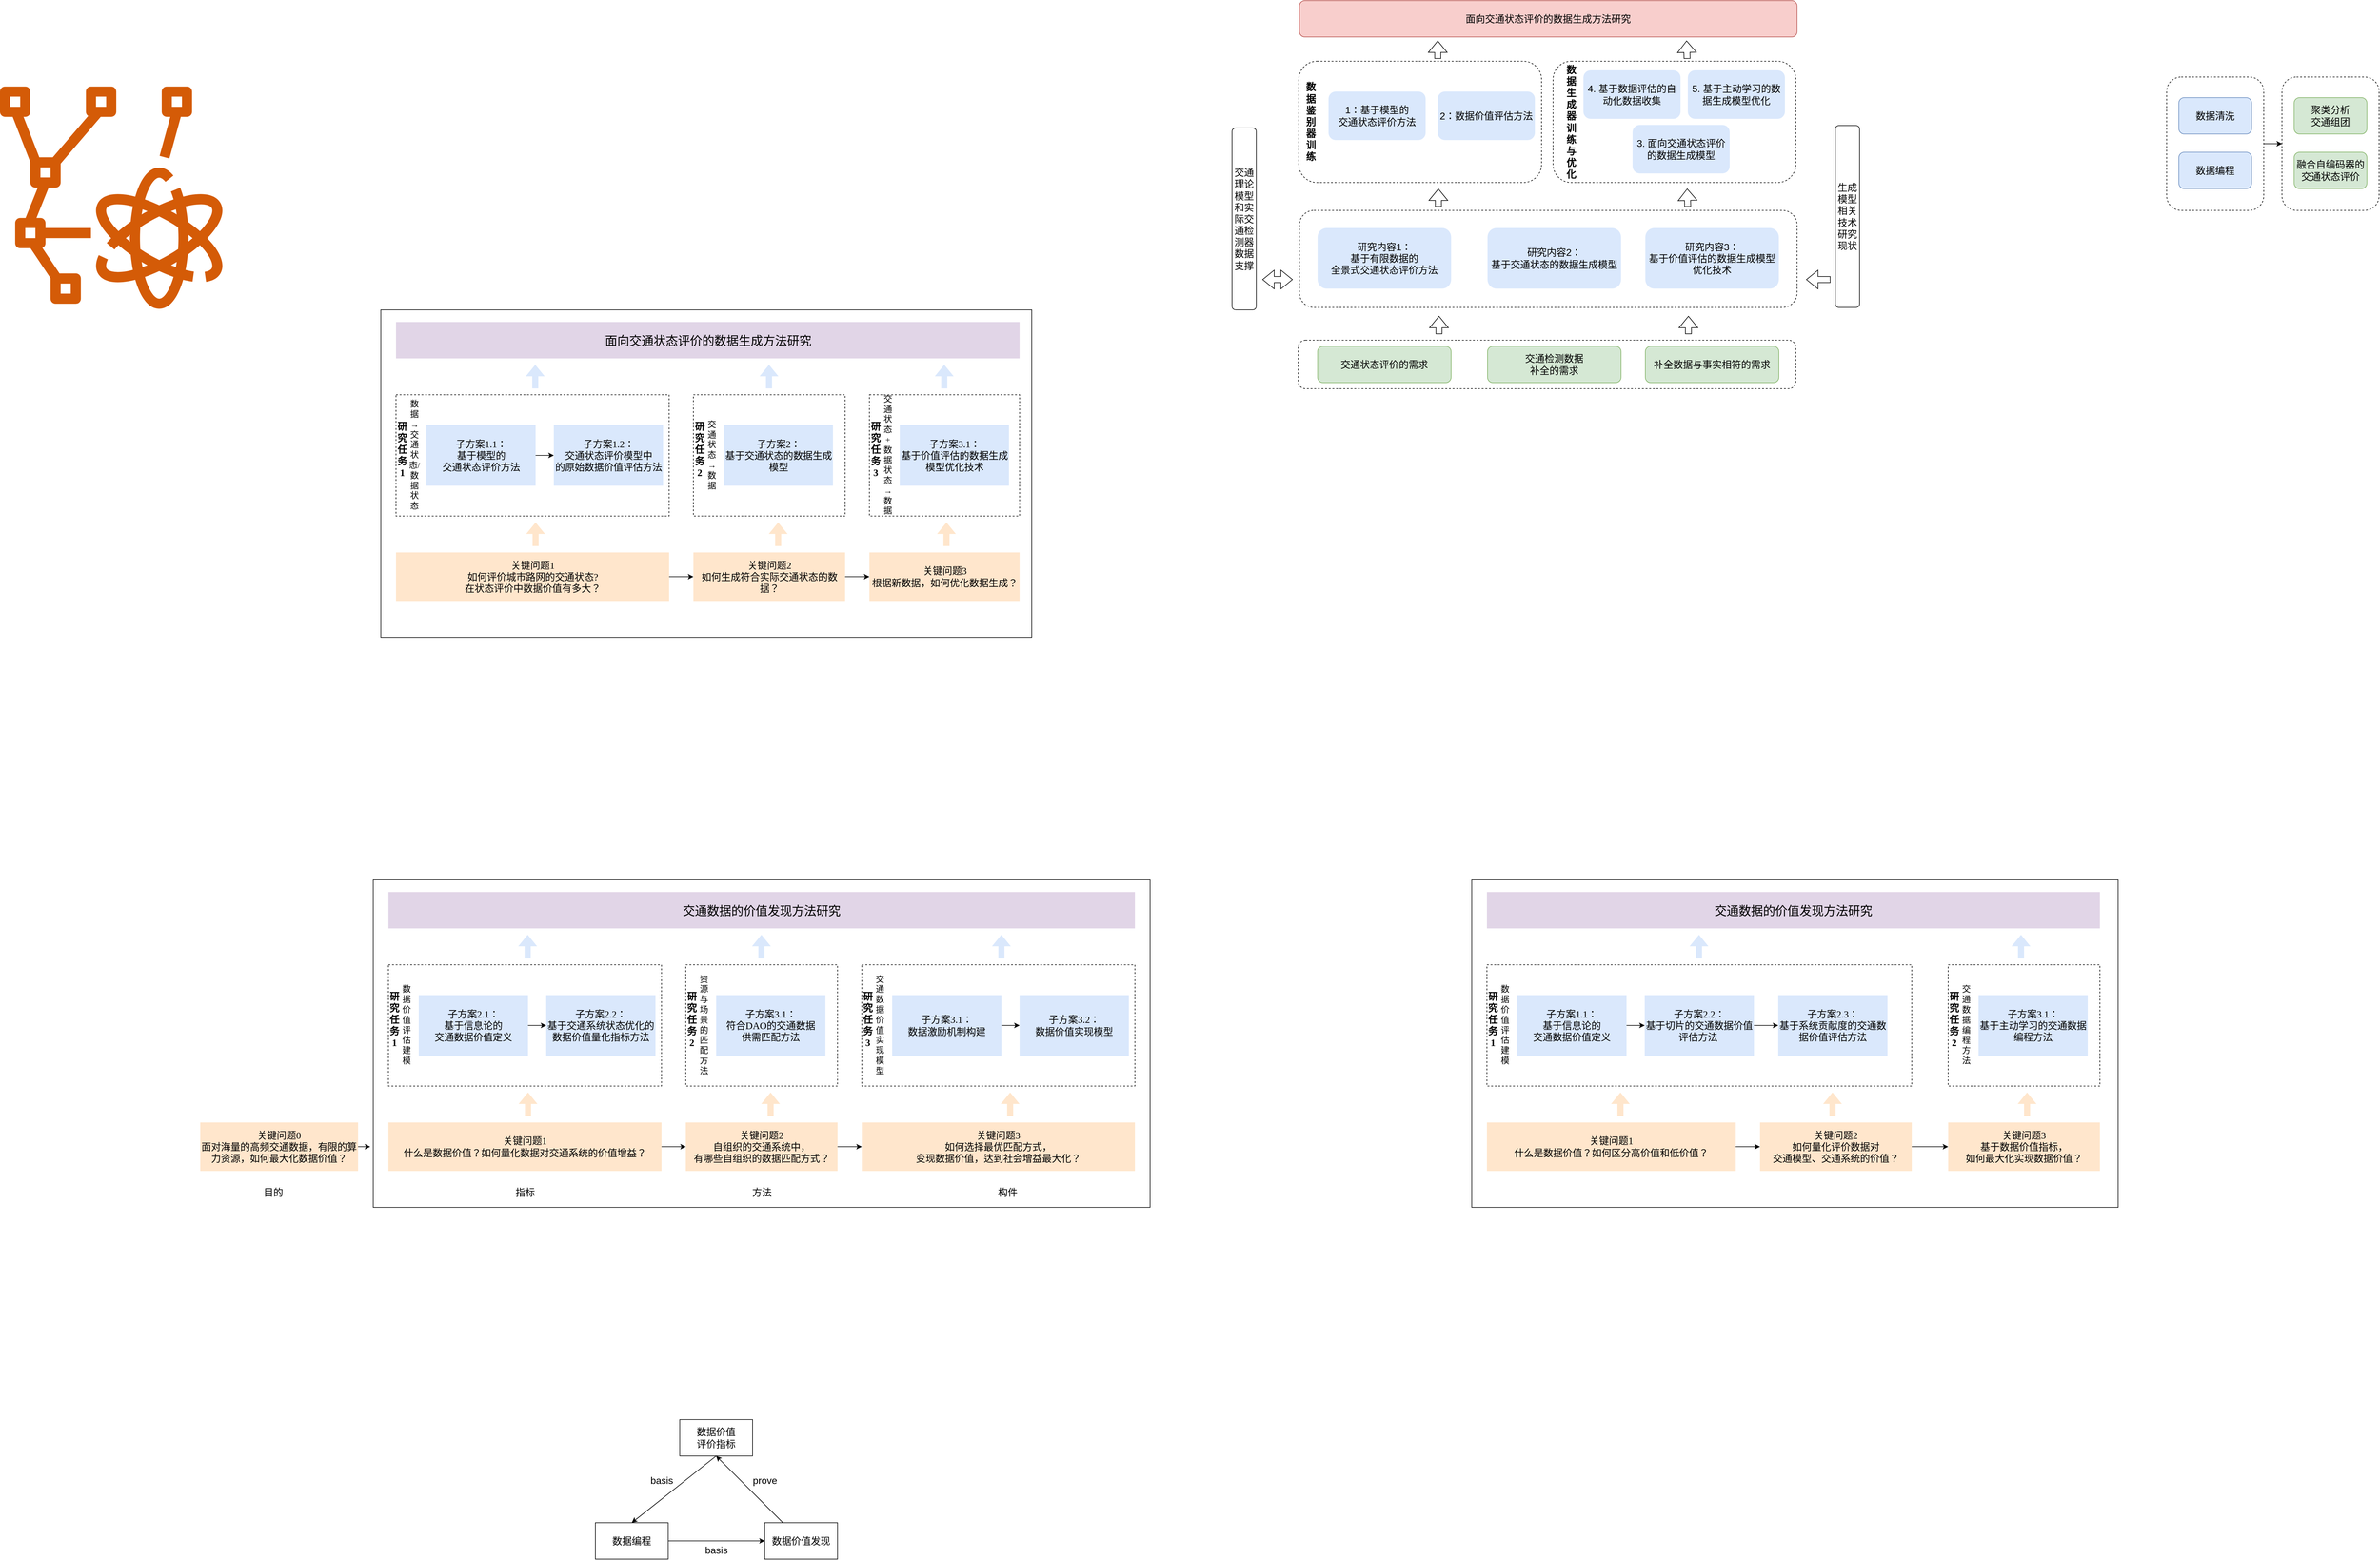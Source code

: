 <mxfile version="20.8.20" type="github">
  <diagram id="SlGQAyXAIa_Ibs_cdTL7" name="第 1 页">
    <mxGraphModel dx="1157" dy="1840" grid="1" gridSize="10" guides="1" tooltips="1" connect="1" arrows="1" fold="1" page="1" pageScale="1" pageWidth="827" pageHeight="1169" math="1" shadow="0">
      <root>
        <mxCell id="0" />
        <mxCell id="1" parent="0" />
        <mxCell id="OhdJKjMLPSLkUOPBoB3H-75" value="" style="rounded=1;whiteSpace=wrap;html=1;fontFamily=Helvetica;fontSize=16;fillColor=none;dashed=1;" vertex="1" parent="1">
          <mxGeometry x="3900" y="-994" width="160" height="220" as="geometry" />
        </mxCell>
        <mxCell id="OhdJKjMLPSLkUOPBoB3H-76" style="edgeStyle=orthogonalEdgeStyle;rounded=0;orthogonalLoop=1;jettySize=auto;html=1;entryX=0;entryY=0.5;entryDx=0;entryDy=0;fontSize=16;" edge="1" parent="1" source="OhdJKjMLPSLkUOPBoB3H-73" target="OhdJKjMLPSLkUOPBoB3H-75">
          <mxGeometry relative="1" as="geometry" />
        </mxCell>
        <mxCell id="OhdJKjMLPSLkUOPBoB3H-73" value="" style="rounded=1;whiteSpace=wrap;html=1;fontFamily=Helvetica;fontSize=16;fillColor=none;dashed=1;" vertex="1" parent="1">
          <mxGeometry x="3710" y="-994" width="160" height="220" as="geometry" />
        </mxCell>
        <mxCell id="OhdJKjMLPSLkUOPBoB3H-64" value="" style="rounded=1;whiteSpace=wrap;html=1;fontFamily=Helvetica;fontSize=16;fillColor=none;dashed=1;" vertex="1" parent="1">
          <mxGeometry x="2279" y="-560" width="820" height="80" as="geometry" />
        </mxCell>
        <mxCell id="OhdJKjMLPSLkUOPBoB3H-24" value="" style="rounded=1;whiteSpace=wrap;html=1;fontFamily=Helvetica;fontSize=16;fillColor=none;dashed=1;" vertex="1" parent="1">
          <mxGeometry x="2699" y="-1020" width="400" height="200" as="geometry" />
        </mxCell>
        <mxCell id="OhdJKjMLPSLkUOPBoB3H-23" value="" style="rounded=1;whiteSpace=wrap;html=1;fontFamily=Helvetica;fontSize=16;fillColor=none;dashed=1;" vertex="1" parent="1">
          <mxGeometry x="2280" y="-1020" width="400" height="200" as="geometry" />
        </mxCell>
        <mxCell id="cVe11yx6Q2O1CDadm9Du-27" value="" style="rounded=0;whiteSpace=wrap;html=1;fontSize=16;" parent="1" vertex="1">
          <mxGeometry x="755" y="330" width="1280" height="540" as="geometry" />
        </mxCell>
        <mxCell id="ovte4Cg9hebVTWwPrr68-1" value="&lt;font style=&quot;font-size: 20px;&quot;&gt;交通数据的价值发现方法研究​&lt;/font&gt;" style="rounded=0;whiteSpace=wrap;html=1;fillColor=#e1d5e7;strokeColor=none;fontSize=16;fontFamily=Times New Roman;" parent="1" vertex="1">
          <mxGeometry x="780" y="350" width="1230" height="60" as="geometry" />
        </mxCell>
        <mxCell id="cVe11yx6Q2O1CDadm9Du-20" style="edgeStyle=orthogonalEdgeStyle;rounded=0;orthogonalLoop=1;jettySize=auto;html=1;entryX=0;entryY=0.5;entryDx=0;entryDy=0;" parent="1" source="ovIKTIvtyWdodCo4Q1BT-9" target="cVe11yx6Q2O1CDadm9Du-7" edge="1">
          <mxGeometry relative="1" as="geometry" />
        </mxCell>
        <mxCell id="ovIKTIvtyWdodCo4Q1BT-9" value="关键问题1&lt;br&gt;什么是数据价值？如何量化数据对交通系统的价值增益？" style="rounded=0;whiteSpace=wrap;html=1;fontSize=16;fillColor=#ffe6cc;strokeColor=none;fontFamily=Times New Roman;" parent="1" vertex="1">
          <mxGeometry x="780" y="730" width="450" height="80" as="geometry" />
        </mxCell>
        <mxCell id="ovIKTIvtyWdodCo4Q1BT-21" value="" style="rounded=0;whiteSpace=wrap;html=1;fontFamily=Times New Roman;fontSize=14;fillColor=none;dashed=1;" parent="1" vertex="1">
          <mxGeometry x="780" y="470" width="450" height="200" as="geometry" />
        </mxCell>
        <mxCell id="ovIKTIvtyWdodCo4Q1BT-22" value="&lt;span style=&quot;font-weight: normal;&quot;&gt;子方案2.2：&lt;br&gt;基于交通系统状态优化的数据价值量化指标方法&lt;br&gt;&lt;/span&gt;" style="rounded=0;whiteSpace=wrap;html=1;fillColor=#dae8fc;strokeColor=none;fontSize=16;fontStyle=1;flipH=0;flipV=0;fontFamily=Times New Roman;" parent="1" vertex="1">
          <mxGeometry x="1040" y="520" width="180" height="100" as="geometry" />
        </mxCell>
        <mxCell id="ovIKTIvtyWdodCo4Q1BT-23" value="&lt;b&gt;研究任务1&lt;/b&gt;" style="rounded=0;whiteSpace=wrap;html=1;fontSize=16;fillColor=none;strokeColor=none;fontFamily=Times New Roman;" parent="1" vertex="1">
          <mxGeometry x="780" y="530" width="20" height="60" as="geometry" />
        </mxCell>
        <mxCell id="ovIKTIvtyWdodCo4Q1BT-24" value="数据价值评估建模" style="rounded=0;whiteSpace=wrap;html=1;fontSize=14;fillColor=none;strokeColor=none;fontFamily=Times New Roman;" parent="1" vertex="1">
          <mxGeometry x="800" y="540" width="20" height="60" as="geometry" />
        </mxCell>
        <mxCell id="ovIKTIvtyWdodCo4Q1BT-29" style="edgeStyle=orthogonalEdgeStyle;rounded=0;orthogonalLoop=1;jettySize=auto;html=1;entryX=0;entryY=0.5;entryDx=0;entryDy=0;fontFamily=Times New Roman;fontSize=14;" parent="1" source="ovIKTIvtyWdodCo4Q1BT-28" target="ovIKTIvtyWdodCo4Q1BT-22" edge="1">
          <mxGeometry relative="1" as="geometry" />
        </mxCell>
        <mxCell id="ovIKTIvtyWdodCo4Q1BT-28" value="&lt;span style=&quot;font-weight: normal;&quot;&gt;子方案2.1：&lt;br&gt;&lt;/span&gt;&lt;span style=&quot;font-weight: normal;&quot;&gt;基于信息论的&lt;br&gt;交通数据价值定义&lt;br&gt;&lt;/span&gt;" style="rounded=0;whiteSpace=wrap;html=1;fillColor=#dae8fc;strokeColor=none;fontSize=16;fontStyle=1;flipH=0;flipV=0;fontFamily=Times New Roman;" parent="1" vertex="1">
          <mxGeometry x="830" y="520" width="180" height="100" as="geometry" />
        </mxCell>
        <mxCell id="ovIKTIvtyWdodCo4Q1BT-31" value="" style="shape=flexArrow;endArrow=classic;html=1;rounded=0;fontFamily=Times New Roman;fontSize=14;fillColor=#ffe6cc;strokeColor=none;" parent="1" edge="1">
          <mxGeometry x="0.5" y="-240" width="50" height="50" relative="1" as="geometry">
            <mxPoint x="1010" y="720" as="sourcePoint" />
            <mxPoint x="1010" y="680" as="targetPoint" />
            <mxPoint as="offset" />
          </mxGeometry>
        </mxCell>
        <mxCell id="ovIKTIvtyWdodCo4Q1BT-34" value="" style="shape=flexArrow;endArrow=classic;html=1;rounded=0;fontFamily=Times New Roman;fontSize=14;fillColor=#dae8fc;strokeColor=none;" parent="1" edge="1">
          <mxGeometry x="0.5" y="-240" width="50" height="50" relative="1" as="geometry">
            <mxPoint x="1009.43" y="460" as="sourcePoint" />
            <mxPoint x="1009.43" y="420" as="targetPoint" />
            <mxPoint as="offset" />
          </mxGeometry>
        </mxCell>
        <mxCell id="cVe11yx6Q2O1CDadm9Du-1" value="" style="rounded=0;whiteSpace=wrap;html=1;fontFamily=Times New Roman;fontSize=14;fillColor=none;dashed=1;" parent="1" vertex="1">
          <mxGeometry x="1270" y="470" width="250" height="200" as="geometry" />
        </mxCell>
        <mxCell id="cVe11yx6Q2O1CDadm9Du-3" value="&lt;b&gt;研究任务2&lt;/b&gt;" style="rounded=0;whiteSpace=wrap;html=1;fontSize=16;fillColor=none;strokeColor=none;fontFamily=Times New Roman;" parent="1" vertex="1">
          <mxGeometry x="1270" y="530" width="20" height="60" as="geometry" />
        </mxCell>
        <mxCell id="cVe11yx6Q2O1CDadm9Du-4" value="资源与场景的匹配方法" style="rounded=0;whiteSpace=wrap;html=1;fontSize=14;fillColor=none;strokeColor=none;fontFamily=Times New Roman;" parent="1" vertex="1">
          <mxGeometry x="1290" y="540" width="20" height="60" as="geometry" />
        </mxCell>
        <mxCell id="cVe11yx6Q2O1CDadm9Du-6" value="&lt;span style=&quot;font-weight: normal;&quot;&gt;子方案3.1：&lt;br&gt;&lt;/span&gt;&lt;span style=&quot;font-weight: normal;&quot;&gt;符合DAO的交通数据&lt;br&gt;供需匹配方法&lt;br&gt;&lt;/span&gt;" style="rounded=0;whiteSpace=wrap;html=1;fillColor=#dae8fc;strokeColor=none;fontSize=16;fontStyle=1;flipH=0;flipV=0;fontFamily=Times New Roman;" parent="1" vertex="1">
          <mxGeometry x="1320" y="520" width="180" height="100" as="geometry" />
        </mxCell>
        <mxCell id="cVe11yx6Q2O1CDadm9Du-28" style="edgeStyle=orthogonalEdgeStyle;rounded=0;orthogonalLoop=1;jettySize=auto;html=1;entryX=0;entryY=0.5;entryDx=0;entryDy=0;fontSize=16;" parent="1" source="cVe11yx6Q2O1CDadm9Du-7" target="cVe11yx6Q2O1CDadm9Du-15" edge="1">
          <mxGeometry relative="1" as="geometry" />
        </mxCell>
        <mxCell id="cVe11yx6Q2O1CDadm9Du-7" value="关键问题2&lt;br&gt;自组织的交通系统中，&lt;br&gt;有哪些自组织的数据匹配方式？" style="rounded=0;whiteSpace=wrap;html=1;fontSize=16;fillColor=#ffe6cc;strokeColor=none;fontFamily=Times New Roman;" parent="1" vertex="1">
          <mxGeometry x="1270" y="730" width="250" height="80" as="geometry" />
        </mxCell>
        <mxCell id="cVe11yx6Q2O1CDadm9Du-8" value="" style="shape=flexArrow;endArrow=classic;html=1;rounded=0;fontFamily=Times New Roman;fontSize=14;fillColor=#ffe6cc;strokeColor=none;" parent="1" edge="1">
          <mxGeometry x="0.5" y="-240" width="50" height="50" relative="1" as="geometry">
            <mxPoint x="1409.71" y="720" as="sourcePoint" />
            <mxPoint x="1409.71" y="680" as="targetPoint" />
            <mxPoint as="offset" />
          </mxGeometry>
        </mxCell>
        <mxCell id="cVe11yx6Q2O1CDadm9Du-9" value="" style="rounded=0;whiteSpace=wrap;html=1;fontFamily=Times New Roman;fontSize=14;fillColor=none;dashed=1;" parent="1" vertex="1">
          <mxGeometry x="1560" y="470" width="450" height="200" as="geometry" />
        </mxCell>
        <mxCell id="cVe11yx6Q2O1CDadm9Du-10" value="&lt;span style=&quot;font-weight: normal;&quot;&gt;子方案3.2：&lt;br&gt;数据价值实现模型&lt;br&gt;&lt;/span&gt;" style="rounded=0;whiteSpace=wrap;html=1;fillColor=#dae8fc;strokeColor=none;fontSize=16;fontStyle=1;flipH=0;flipV=0;fontFamily=Times New Roman;" parent="1" vertex="1">
          <mxGeometry x="1820" y="520" width="180" height="100" as="geometry" />
        </mxCell>
        <mxCell id="cVe11yx6Q2O1CDadm9Du-11" value="&lt;b&gt;研究任务3&lt;/b&gt;" style="rounded=0;whiteSpace=wrap;html=1;fontSize=16;fillColor=none;strokeColor=none;fontFamily=Times New Roman;" parent="1" vertex="1">
          <mxGeometry x="1560" y="530" width="20" height="60" as="geometry" />
        </mxCell>
        <mxCell id="cVe11yx6Q2O1CDadm9Du-12" value="交通数据价值实现模型" style="rounded=0;whiteSpace=wrap;html=1;fontSize=14;fillColor=none;strokeColor=none;fontFamily=Times New Roman;" parent="1" vertex="1">
          <mxGeometry x="1580" y="540" width="20" height="60" as="geometry" />
        </mxCell>
        <mxCell id="cVe11yx6Q2O1CDadm9Du-13" style="edgeStyle=orthogonalEdgeStyle;rounded=0;orthogonalLoop=1;jettySize=auto;html=1;entryX=0;entryY=0.5;entryDx=0;entryDy=0;fontFamily=Times New Roman;fontSize=14;" parent="1" source="cVe11yx6Q2O1CDadm9Du-14" target="cVe11yx6Q2O1CDadm9Du-10" edge="1">
          <mxGeometry relative="1" as="geometry" />
        </mxCell>
        <mxCell id="cVe11yx6Q2O1CDadm9Du-14" value="&lt;span style=&quot;font-weight: normal;&quot;&gt;子方案3.1：&lt;br&gt;&lt;/span&gt;&lt;span style=&quot;font-weight: normal;&quot;&gt;数据激励机制构建&lt;br&gt;&lt;/span&gt;" style="rounded=0;whiteSpace=wrap;html=1;fillColor=#dae8fc;strokeColor=none;fontSize=16;fontStyle=1;flipH=0;flipV=0;fontFamily=Times New Roman;" parent="1" vertex="1">
          <mxGeometry x="1610" y="520" width="180" height="100" as="geometry" />
        </mxCell>
        <mxCell id="cVe11yx6Q2O1CDadm9Du-15" value="关键问题3&lt;br&gt;如何选择最优匹配方式，&lt;br&gt;变现数据价值，达到社会增益最大化？" style="rounded=0;whiteSpace=wrap;html=1;fontSize=16;fillColor=#ffe6cc;strokeColor=none;fontFamily=Times New Roman;" parent="1" vertex="1">
          <mxGeometry x="1560" y="730" width="450" height="80" as="geometry" />
        </mxCell>
        <mxCell id="cVe11yx6Q2O1CDadm9Du-16" value="" style="shape=flexArrow;endArrow=classic;html=1;rounded=0;fontFamily=Times New Roman;fontSize=14;fillColor=#ffe6cc;strokeColor=none;" parent="1" edge="1">
          <mxGeometry x="0.5" y="-240" width="50" height="50" relative="1" as="geometry">
            <mxPoint x="1804.43" y="720" as="sourcePoint" />
            <mxPoint x="1804.43" y="680" as="targetPoint" />
            <mxPoint as="offset" />
          </mxGeometry>
        </mxCell>
        <mxCell id="cVe11yx6Q2O1CDadm9Du-19" style="edgeStyle=orthogonalEdgeStyle;rounded=0;orthogonalLoop=1;jettySize=auto;html=1;" parent="1" source="cVe11yx6Q2O1CDadm9Du-18" edge="1">
          <mxGeometry relative="1" as="geometry">
            <mxPoint x="750" y="770" as="targetPoint" />
          </mxGeometry>
        </mxCell>
        <mxCell id="cVe11yx6Q2O1CDadm9Du-18" value="关键问题0&lt;br&gt;面对海量的高频交通数据，有限的算力资源，如何最大化数据价值？" style="rounded=0;whiteSpace=wrap;html=1;fontSize=16;fillColor=#ffe6cc;strokeColor=none;fontFamily=Times New Roman;" parent="1" vertex="1">
          <mxGeometry x="470" y="730" width="260" height="80" as="geometry" />
        </mxCell>
        <mxCell id="cVe11yx6Q2O1CDadm9Du-21" value="目的" style="text;html=1;align=center;verticalAlign=middle;resizable=0;points=[];autosize=1;strokeColor=none;fillColor=none;fontSize=16;" parent="1" vertex="1">
          <mxGeometry x="560" y="830" width="60" height="30" as="geometry" />
        </mxCell>
        <mxCell id="cVe11yx6Q2O1CDadm9Du-22" value="指标" style="text;html=1;align=center;verticalAlign=middle;resizable=0;points=[];autosize=1;strokeColor=none;fillColor=none;fontSize=16;" parent="1" vertex="1">
          <mxGeometry x="975" y="830" width="60" height="30" as="geometry" />
        </mxCell>
        <mxCell id="cVe11yx6Q2O1CDadm9Du-23" value="方法" style="text;html=1;align=center;verticalAlign=middle;resizable=0;points=[];autosize=1;strokeColor=none;fillColor=none;fontSize=16;" parent="1" vertex="1">
          <mxGeometry x="1365" y="830" width="60" height="30" as="geometry" />
        </mxCell>
        <mxCell id="cVe11yx6Q2O1CDadm9Du-24" value="构件" style="text;html=1;align=center;verticalAlign=middle;resizable=0;points=[];autosize=1;strokeColor=none;fillColor=none;fontSize=16;" parent="1" vertex="1">
          <mxGeometry x="1770" y="830" width="60" height="30" as="geometry" />
        </mxCell>
        <mxCell id="cVe11yx6Q2O1CDadm9Du-25" value="" style="shape=flexArrow;endArrow=classic;html=1;rounded=0;fontFamily=Times New Roman;fontSize=14;fillColor=#dae8fc;strokeColor=none;" parent="1" edge="1">
          <mxGeometry x="0.5" y="-240" width="50" height="50" relative="1" as="geometry">
            <mxPoint x="1394.58" y="460.0" as="sourcePoint" />
            <mxPoint x="1394.58" y="420.0" as="targetPoint" />
            <mxPoint as="offset" />
          </mxGeometry>
        </mxCell>
        <mxCell id="cVe11yx6Q2O1CDadm9Du-26" value="" style="shape=flexArrow;endArrow=classic;html=1;rounded=0;fontFamily=Times New Roman;fontSize=14;fillColor=#dae8fc;strokeColor=none;" parent="1" edge="1">
          <mxGeometry x="0.5" y="-240" width="50" height="50" relative="1" as="geometry">
            <mxPoint x="1790" y="460.0" as="sourcePoint" />
            <mxPoint x="1790" y="420.0" as="targetPoint" />
            <mxPoint as="offset" />
          </mxGeometry>
        </mxCell>
        <mxCell id="cVe11yx6Q2O1CDadm9Du-33" style="edgeStyle=none;rounded=0;orthogonalLoop=1;jettySize=auto;html=1;entryX=0.5;entryY=0;entryDx=0;entryDy=0;fontSize=16;exitX=0.5;exitY=1;exitDx=0;exitDy=0;" parent="1" source="cVe11yx6Q2O1CDadm9Du-29" target="cVe11yx6Q2O1CDadm9Du-30" edge="1">
          <mxGeometry relative="1" as="geometry" />
        </mxCell>
        <mxCell id="cVe11yx6Q2O1CDadm9Du-29" value="数据价值&lt;br&gt;评价指标" style="rounded=0;whiteSpace=wrap;html=1;fontSize=16;" parent="1" vertex="1">
          <mxGeometry x="1260" y="1220" width="120" height="60" as="geometry" />
        </mxCell>
        <mxCell id="cVe11yx6Q2O1CDadm9Du-34" style="edgeStyle=none;rounded=0;orthogonalLoop=1;jettySize=auto;html=1;entryX=0;entryY=0.5;entryDx=0;entryDy=0;fontSize=16;" parent="1" source="cVe11yx6Q2O1CDadm9Du-30" target="cVe11yx6Q2O1CDadm9Du-31" edge="1">
          <mxGeometry relative="1" as="geometry" />
        </mxCell>
        <mxCell id="cVe11yx6Q2O1CDadm9Du-30" value="数据编程" style="rounded=0;whiteSpace=wrap;html=1;fontSize=16;" parent="1" vertex="1">
          <mxGeometry x="1121" y="1390" width="120" height="60" as="geometry" />
        </mxCell>
        <mxCell id="cVe11yx6Q2O1CDadm9Du-32" style="rounded=0;orthogonalLoop=1;jettySize=auto;html=1;entryX=0.5;entryY=1;entryDx=0;entryDy=0;fontSize=16;" parent="1" source="cVe11yx6Q2O1CDadm9Du-31" target="cVe11yx6Q2O1CDadm9Du-29" edge="1">
          <mxGeometry relative="1" as="geometry" />
        </mxCell>
        <mxCell id="cVe11yx6Q2O1CDadm9Du-31" value="数据价值发现" style="rounded=0;whiteSpace=wrap;html=1;fontSize=16;" parent="1" vertex="1">
          <mxGeometry x="1400" y="1390" width="120" height="60" as="geometry" />
        </mxCell>
        <mxCell id="cVe11yx6Q2O1CDadm9Du-35" value="prove" style="text;html=1;align=center;verticalAlign=middle;resizable=0;points=[];autosize=1;strokeColor=none;fillColor=none;fontSize=16;" parent="1" vertex="1">
          <mxGeometry x="1370" y="1305" width="60" height="30" as="geometry" />
        </mxCell>
        <mxCell id="cVe11yx6Q2O1CDadm9Du-36" value="basis" style="text;html=1;align=center;verticalAlign=middle;resizable=0;points=[];autosize=1;strokeColor=none;fillColor=none;fontSize=16;" parent="1" vertex="1">
          <mxGeometry x="1200" y="1305" width="60" height="30" as="geometry" />
        </mxCell>
        <mxCell id="cVe11yx6Q2O1CDadm9Du-37" value="basis" style="text;html=1;align=center;verticalAlign=middle;resizable=0;points=[];autosize=1;strokeColor=none;fillColor=none;fontSize=16;" parent="1" vertex="1">
          <mxGeometry x="1290" y="1420" width="60" height="30" as="geometry" />
        </mxCell>
        <mxCell id="cVe11yx6Q2O1CDadm9Du-38" value="" style="rounded=0;whiteSpace=wrap;html=1;fontSize=16;" parent="1" vertex="1">
          <mxGeometry x="2565" y="330" width="1065" height="540" as="geometry" />
        </mxCell>
        <mxCell id="cVe11yx6Q2O1CDadm9Du-64" value="" style="shape=flexArrow;endArrow=classic;html=1;rounded=0;fontFamily=Times New Roman;fontSize=14;fillColor=#ffe6cc;strokeColor=none;" parent="cVe11yx6Q2O1CDadm9Du-38" edge="1">
          <mxGeometry x="0.5" y="-240" width="50" height="50" relative="1" as="geometry">
            <mxPoint x="915.001" y="390" as="sourcePoint" />
            <mxPoint x="915.001" y="350" as="targetPoint" />
            <mxPoint as="offset" />
          </mxGeometry>
        </mxCell>
        <mxCell id="cVe11yx6Q2O1CDadm9Du-72" value="" style="shape=flexArrow;endArrow=classic;html=1;rounded=0;fontFamily=Times New Roman;fontSize=14;fillColor=#dae8fc;strokeColor=none;" parent="cVe11yx6Q2O1CDadm9Du-38" edge="1">
          <mxGeometry x="0.5" y="-240" width="50" height="50" relative="1" as="geometry">
            <mxPoint x="905.002" y="130.0" as="sourcePoint" />
            <mxPoint x="905.002" y="90.0" as="targetPoint" />
            <mxPoint as="offset" />
          </mxGeometry>
        </mxCell>
        <mxCell id="cVe11yx6Q2O1CDadm9Du-39" value="&lt;font style=&quot;font-size: 20px;&quot;&gt;交通数据的价值发现方法研究​&lt;/font&gt;" style="rounded=0;whiteSpace=wrap;html=1;fillColor=#e1d5e7;strokeColor=none;fontSize=16;fontFamily=Times New Roman;" parent="1" vertex="1">
          <mxGeometry x="2590" y="350" width="1010" height="60" as="geometry" />
        </mxCell>
        <mxCell id="cVe11yx6Q2O1CDadm9Du-40" style="edgeStyle=orthogonalEdgeStyle;rounded=0;orthogonalLoop=1;jettySize=auto;html=1;entryX=0;entryY=0.5;entryDx=0;entryDy=0;" parent="1" source="cVe11yx6Q2O1CDadm9Du-41" target="cVe11yx6Q2O1CDadm9Du-55" edge="1">
          <mxGeometry relative="1" as="geometry" />
        </mxCell>
        <mxCell id="cVe11yx6Q2O1CDadm9Du-41" value="关键问题1&lt;br&gt;什么是数据价值？如何区分高价值和低价值？" style="rounded=0;whiteSpace=wrap;html=1;fontSize=16;fillColor=#ffe6cc;strokeColor=none;fontFamily=Times New Roman;" parent="1" vertex="1">
          <mxGeometry x="2590" y="730" width="410" height="80" as="geometry" />
        </mxCell>
        <mxCell id="cVe11yx6Q2O1CDadm9Du-42" value="" style="rounded=0;whiteSpace=wrap;html=1;fontFamily=Times New Roman;fontSize=14;fillColor=none;dashed=1;" parent="1" vertex="1">
          <mxGeometry x="2590" y="470" width="700" height="200" as="geometry" />
        </mxCell>
        <mxCell id="cVe11yx6Q2O1CDadm9Du-73" style="edgeStyle=none;rounded=0;orthogonalLoop=1;jettySize=auto;html=1;fontSize=16;" parent="1" source="cVe11yx6Q2O1CDadm9Du-43" target="cVe11yx6Q2O1CDadm9Du-53" edge="1">
          <mxGeometry relative="1" as="geometry" />
        </mxCell>
        <mxCell id="cVe11yx6Q2O1CDadm9Du-43" value="&lt;span style=&quot;font-weight: normal;&quot;&gt;子方案2.2：&lt;br&gt;基于切片的交通数据价值评估方法&amp;nbsp;&lt;br&gt;&lt;/span&gt;" style="rounded=0;whiteSpace=wrap;html=1;fillColor=#dae8fc;strokeColor=none;fontSize=16;fontStyle=1;flipH=0;flipV=0;fontFamily=Times New Roman;" parent="1" vertex="1">
          <mxGeometry x="2850" y="520" width="180" height="100" as="geometry" />
        </mxCell>
        <mxCell id="cVe11yx6Q2O1CDadm9Du-44" value="&lt;b&gt;研究任务1&lt;/b&gt;" style="rounded=0;whiteSpace=wrap;html=1;fontSize=16;fillColor=none;strokeColor=none;fontFamily=Times New Roman;" parent="1" vertex="1">
          <mxGeometry x="2590" y="530" width="20" height="60" as="geometry" />
        </mxCell>
        <mxCell id="cVe11yx6Q2O1CDadm9Du-45" value="数据价值评估建模" style="rounded=0;whiteSpace=wrap;html=1;fontSize=14;fillColor=none;strokeColor=none;fontFamily=Times New Roman;" parent="1" vertex="1">
          <mxGeometry x="2610" y="540" width="20" height="60" as="geometry" />
        </mxCell>
        <mxCell id="cVe11yx6Q2O1CDadm9Du-46" style="edgeStyle=orthogonalEdgeStyle;rounded=0;orthogonalLoop=1;jettySize=auto;html=1;entryX=0;entryY=0.5;entryDx=0;entryDy=0;fontFamily=Times New Roman;fontSize=14;" parent="1" source="cVe11yx6Q2O1CDadm9Du-47" target="cVe11yx6Q2O1CDadm9Du-43" edge="1">
          <mxGeometry relative="1" as="geometry" />
        </mxCell>
        <mxCell id="cVe11yx6Q2O1CDadm9Du-47" value="&lt;span style=&quot;font-weight: normal;&quot;&gt;子方案1.1：&lt;br&gt;&lt;/span&gt;&lt;span style=&quot;font-weight: normal;&quot;&gt;基于信息论的&lt;br&gt;交通数据价值定义&lt;br&gt;&lt;/span&gt;" style="rounded=0;whiteSpace=wrap;html=1;fillColor=#dae8fc;strokeColor=none;fontSize=16;fontStyle=1;flipH=0;flipV=0;fontFamily=Times New Roman;" parent="1" vertex="1">
          <mxGeometry x="2640" y="520" width="180" height="100" as="geometry" />
        </mxCell>
        <mxCell id="cVe11yx6Q2O1CDadm9Du-48" value="" style="shape=flexArrow;endArrow=classic;html=1;rounded=0;fontFamily=Times New Roman;fontSize=14;fillColor=#ffe6cc;strokeColor=none;" parent="1" edge="1">
          <mxGeometry x="0.5" y="-240" width="50" height="50" relative="1" as="geometry">
            <mxPoint x="2810.0" y="720" as="sourcePoint" />
            <mxPoint x="2810.0" y="680" as="targetPoint" />
            <mxPoint as="offset" />
          </mxGeometry>
        </mxCell>
        <mxCell id="cVe11yx6Q2O1CDadm9Du-49" value="" style="shape=flexArrow;endArrow=classic;html=1;rounded=0;fontFamily=Times New Roman;fontSize=14;fillColor=#dae8fc;strokeColor=none;" parent="1" edge="1">
          <mxGeometry x="0.5" y="-240" width="50" height="50" relative="1" as="geometry">
            <mxPoint x="2939.41" y="460" as="sourcePoint" />
            <mxPoint x="2939.41" y="420" as="targetPoint" />
            <mxPoint as="offset" />
          </mxGeometry>
        </mxCell>
        <mxCell id="cVe11yx6Q2O1CDadm9Du-53" value="&lt;span style=&quot;font-weight: normal;&quot;&gt;子方案2.3：&lt;br&gt;基于系统贡献度的交通数据价值评估方法&lt;br&gt;&lt;/span&gt;" style="rounded=0;whiteSpace=wrap;html=1;fillColor=#dae8fc;strokeColor=none;fontSize=16;fontStyle=1;flipH=0;flipV=0;fontFamily=Times New Roman;" parent="1" vertex="1">
          <mxGeometry x="3070" y="520" width="180" height="100" as="geometry" />
        </mxCell>
        <mxCell id="cVe11yx6Q2O1CDadm9Du-54" style="edgeStyle=orthogonalEdgeStyle;rounded=0;orthogonalLoop=1;jettySize=auto;html=1;entryX=0;entryY=0.5;entryDx=0;entryDy=0;fontSize=16;" parent="1" source="cVe11yx6Q2O1CDadm9Du-55" target="cVe11yx6Q2O1CDadm9Du-63" edge="1">
          <mxGeometry relative="1" as="geometry" />
        </mxCell>
        <mxCell id="cVe11yx6Q2O1CDadm9Du-55" value="关键问题2&lt;br&gt;如何量化评价数据对&lt;br&gt;交通模型、交通系统的价值？" style="rounded=0;whiteSpace=wrap;html=1;fontSize=16;fillColor=#ffe6cc;strokeColor=none;fontFamily=Times New Roman;" parent="1" vertex="1">
          <mxGeometry x="3040" y="730" width="250" height="80" as="geometry" />
        </mxCell>
        <mxCell id="cVe11yx6Q2O1CDadm9Du-56" value="" style="shape=flexArrow;endArrow=classic;html=1;rounded=0;fontFamily=Times New Roman;fontSize=14;fillColor=#ffe6cc;strokeColor=none;" parent="1" edge="1">
          <mxGeometry x="0.5" y="-240" width="50" height="50" relative="1" as="geometry">
            <mxPoint x="3159.41" y="720" as="sourcePoint" />
            <mxPoint x="3159.41" y="680" as="targetPoint" />
            <mxPoint as="offset" />
          </mxGeometry>
        </mxCell>
        <mxCell id="cVe11yx6Q2O1CDadm9Du-57" value="" style="rounded=0;whiteSpace=wrap;html=1;fontFamily=Times New Roman;fontSize=14;fillColor=none;dashed=1;" parent="1" vertex="1">
          <mxGeometry x="3350" y="470" width="250" height="200" as="geometry" />
        </mxCell>
        <mxCell id="cVe11yx6Q2O1CDadm9Du-59" value="&lt;b&gt;研究任务2&lt;/b&gt;" style="rounded=0;whiteSpace=wrap;html=1;fontSize=16;fillColor=none;strokeColor=none;fontFamily=Times New Roman;" parent="1" vertex="1">
          <mxGeometry x="3350" y="530" width="20" height="60" as="geometry" />
        </mxCell>
        <mxCell id="cVe11yx6Q2O1CDadm9Du-60" value="交通数据编程方法" style="rounded=0;whiteSpace=wrap;html=1;fontSize=14;fillColor=none;strokeColor=none;fontFamily=Times New Roman;" parent="1" vertex="1">
          <mxGeometry x="3370" y="540" width="20" height="60" as="geometry" />
        </mxCell>
        <mxCell id="cVe11yx6Q2O1CDadm9Du-62" value="&lt;span style=&quot;font-weight: normal;&quot;&gt;子方案3.1：&lt;br&gt;基于主动学习的交通数据编程方法&lt;br&gt;&lt;/span&gt;" style="rounded=0;whiteSpace=wrap;html=1;fillColor=#dae8fc;strokeColor=none;fontSize=16;fontStyle=1;flipH=0;flipV=0;fontFamily=Times New Roman;" parent="1" vertex="1">
          <mxGeometry x="3400" y="520" width="180" height="100" as="geometry" />
        </mxCell>
        <mxCell id="cVe11yx6Q2O1CDadm9Du-63" value="关键问题3&lt;br&gt;基于数据价值指标，&lt;br&gt;如何最大化实现数据价值？" style="rounded=0;whiteSpace=wrap;html=1;fontSize=16;fillColor=#ffe6cc;strokeColor=none;fontFamily=Times New Roman;" parent="1" vertex="1">
          <mxGeometry x="3350" y="730" width="250" height="80" as="geometry" />
        </mxCell>
        <mxCell id="tTahqNga5wB2Y6Uy57lC-1" value="" style="rounded=0;whiteSpace=wrap;html=1;fontSize=16;" parent="1" vertex="1">
          <mxGeometry x="767.5" y="-610" width="1072.5" height="540" as="geometry" />
        </mxCell>
        <mxCell id="tTahqNga5wB2Y6Uy57lC-2" value="&lt;font style=&quot;font-size: 20px;&quot;&gt;面向交通状态评价的数据生成方法研究&lt;/font&gt;" style="rounded=0;whiteSpace=wrap;html=1;fillColor=#e1d5e7;strokeColor=none;fontSize=16;fontFamily=Times New Roman;" parent="1" vertex="1">
          <mxGeometry x="792.5" y="-590" width="1027.5" height="60" as="geometry" />
        </mxCell>
        <mxCell id="tTahqNga5wB2Y6Uy57lC-3" style="edgeStyle=orthogonalEdgeStyle;rounded=0;orthogonalLoop=1;jettySize=auto;html=1;entryX=0;entryY=0.5;entryDx=0;entryDy=0;" parent="1" source="tTahqNga5wB2Y6Uy57lC-4" target="tTahqNga5wB2Y6Uy57lC-18" edge="1">
          <mxGeometry relative="1" as="geometry" />
        </mxCell>
        <mxCell id="tTahqNga5wB2Y6Uy57lC-4" value="关键问题1&lt;br&gt;如何评价城市路网的交通状态?&lt;br&gt;在状态评价中数据价值有多大？" style="rounded=0;whiteSpace=wrap;html=1;fontSize=16;fillColor=#ffe6cc;strokeColor=none;fontFamily=Times New Roman;" parent="1" vertex="1">
          <mxGeometry x="792.5" y="-210" width="450" height="80" as="geometry" />
        </mxCell>
        <mxCell id="tTahqNga5wB2Y6Uy57lC-5" value="" style="rounded=0;whiteSpace=wrap;html=1;fontFamily=Times New Roman;fontSize=14;fillColor=none;dashed=1;" parent="1" vertex="1">
          <mxGeometry x="792.5" y="-470" width="450" height="200" as="geometry" />
        </mxCell>
        <mxCell id="tTahqNga5wB2Y6Uy57lC-6" value="&lt;span style=&quot;font-weight: normal;&quot;&gt;子方案1.2：&lt;br&gt;交通状态评价模型中&lt;br&gt;的原始数据价值评估方法&lt;br&gt;&lt;/span&gt;" style="rounded=0;whiteSpace=wrap;html=1;fillColor=#dae8fc;strokeColor=none;fontSize=16;fontStyle=1;flipH=0;flipV=0;fontFamily=Times New Roman;" parent="1" vertex="1">
          <mxGeometry x="1052.5" y="-420" width="180" height="100" as="geometry" />
        </mxCell>
        <mxCell id="tTahqNga5wB2Y6Uy57lC-7" value="&lt;b&gt;研究任务1&lt;/b&gt;" style="rounded=0;whiteSpace=wrap;html=1;fontSize=16;fillColor=none;strokeColor=none;fontFamily=Times New Roman;" parent="1" vertex="1">
          <mxGeometry x="792.5" y="-410" width="20" height="60" as="geometry" />
        </mxCell>
        <mxCell id="tTahqNga5wB2Y6Uy57lC-8" value="数据→交通状态/数据状态" style="rounded=0;whiteSpace=wrap;html=1;fontSize=14;fillColor=none;strokeColor=none;fontFamily=Times New Roman;" parent="1" vertex="1">
          <mxGeometry x="812.5" y="-400" width="20" height="60" as="geometry" />
        </mxCell>
        <mxCell id="tTahqNga5wB2Y6Uy57lC-9" style="edgeStyle=orthogonalEdgeStyle;rounded=0;orthogonalLoop=1;jettySize=auto;html=1;entryX=0;entryY=0.5;entryDx=0;entryDy=0;fontFamily=Times New Roman;fontSize=14;" parent="1" source="tTahqNga5wB2Y6Uy57lC-10" target="tTahqNga5wB2Y6Uy57lC-6" edge="1">
          <mxGeometry relative="1" as="geometry" />
        </mxCell>
        <mxCell id="tTahqNga5wB2Y6Uy57lC-10" value="&lt;span style=&quot;font-weight: normal;&quot;&gt;子方案1.1：&lt;br&gt;&lt;/span&gt;&lt;span style=&quot;font-weight: normal;&quot;&gt;基于模型的&lt;br&gt;交通状态评价方法&lt;br&gt;&lt;/span&gt;" style="rounded=0;whiteSpace=wrap;html=1;fillColor=#dae8fc;strokeColor=none;fontSize=16;fontStyle=1;flipH=0;flipV=0;fontFamily=Times New Roman;" parent="1" vertex="1">
          <mxGeometry x="842.5" y="-420" width="180" height="100" as="geometry" />
        </mxCell>
        <mxCell id="tTahqNga5wB2Y6Uy57lC-11" value="" style="shape=flexArrow;endArrow=classic;html=1;rounded=0;fontFamily=Times New Roman;fontSize=14;fillColor=#ffe6cc;strokeColor=none;" parent="1" edge="1">
          <mxGeometry x="0.5" y="-240" width="50" height="50" relative="1" as="geometry">
            <mxPoint x="1022.5" y="-220" as="sourcePoint" />
            <mxPoint x="1022.5" y="-260" as="targetPoint" />
            <mxPoint as="offset" />
          </mxGeometry>
        </mxCell>
        <mxCell id="tTahqNga5wB2Y6Uy57lC-12" value="" style="shape=flexArrow;endArrow=classic;html=1;rounded=0;fontFamily=Times New Roman;fontSize=14;fillColor=#dae8fc;strokeColor=none;" parent="1" edge="1">
          <mxGeometry x="0.5" y="-240" width="50" height="50" relative="1" as="geometry">
            <mxPoint x="1021.93" y="-480" as="sourcePoint" />
            <mxPoint x="1021.93" y="-520" as="targetPoint" />
            <mxPoint as="offset" />
          </mxGeometry>
        </mxCell>
        <mxCell id="tTahqNga5wB2Y6Uy57lC-13" value="" style="rounded=0;whiteSpace=wrap;html=1;fontFamily=Times New Roman;fontSize=14;fillColor=none;dashed=1;" parent="1" vertex="1">
          <mxGeometry x="1282.5" y="-470" width="250" height="200" as="geometry" />
        </mxCell>
        <mxCell id="tTahqNga5wB2Y6Uy57lC-14" value="&lt;b&gt;研究任务2&lt;/b&gt;" style="rounded=0;whiteSpace=wrap;html=1;fontSize=16;fillColor=none;strokeColor=none;fontFamily=Times New Roman;" parent="1" vertex="1">
          <mxGeometry x="1282.5" y="-410" width="20" height="60" as="geometry" />
        </mxCell>
        <mxCell id="tTahqNga5wB2Y6Uy57lC-15" value="交通状态→数据" style="rounded=0;whiteSpace=wrap;html=1;fontSize=14;fillColor=none;strokeColor=none;fontFamily=Times New Roman;" parent="1" vertex="1">
          <mxGeometry x="1302.5" y="-400" width="20" height="60" as="geometry" />
        </mxCell>
        <mxCell id="tTahqNga5wB2Y6Uy57lC-16" value="&lt;span style=&quot;font-weight: normal;&quot;&gt;子方案2：&lt;br&gt;基于交通状态的数据生成模型&lt;/span&gt;" style="rounded=0;whiteSpace=wrap;html=1;fillColor=#dae8fc;strokeColor=none;fontSize=16;fontStyle=1;flipH=0;flipV=0;fontFamily=Times New Roman;" parent="1" vertex="1">
          <mxGeometry x="1332.5" y="-420" width="180" height="100" as="geometry" />
        </mxCell>
        <mxCell id="tTahqNga5wB2Y6Uy57lC-17" style="edgeStyle=orthogonalEdgeStyle;rounded=0;orthogonalLoop=1;jettySize=auto;html=1;entryX=0;entryY=0.5;entryDx=0;entryDy=0;fontSize=16;" parent="1" source="tTahqNga5wB2Y6Uy57lC-18" target="tTahqNga5wB2Y6Uy57lC-26" edge="1">
          <mxGeometry relative="1" as="geometry" />
        </mxCell>
        <mxCell id="tTahqNga5wB2Y6Uy57lC-18" value="关键问题2&lt;br&gt;如何生成符合实际交通状态的数据？" style="rounded=0;whiteSpace=wrap;html=1;fontSize=16;fillColor=#ffe6cc;strokeColor=none;fontFamily=Times New Roman;" parent="1" vertex="1">
          <mxGeometry x="1282.5" y="-210" width="250" height="80" as="geometry" />
        </mxCell>
        <mxCell id="tTahqNga5wB2Y6Uy57lC-19" value="" style="shape=flexArrow;endArrow=classic;html=1;rounded=0;fontFamily=Times New Roman;fontSize=14;fillColor=#ffe6cc;strokeColor=none;" parent="1" edge="1">
          <mxGeometry x="0.5" y="-240" width="50" height="50" relative="1" as="geometry">
            <mxPoint x="1422.21" y="-220" as="sourcePoint" />
            <mxPoint x="1422.21" y="-260" as="targetPoint" />
            <mxPoint as="offset" />
          </mxGeometry>
        </mxCell>
        <mxCell id="tTahqNga5wB2Y6Uy57lC-20" value="" style="rounded=0;whiteSpace=wrap;html=1;fontFamily=Times New Roman;fontSize=14;fillColor=none;dashed=1;" parent="1" vertex="1">
          <mxGeometry x="1572.5" y="-470" width="247.5" height="200" as="geometry" />
        </mxCell>
        <mxCell id="tTahqNga5wB2Y6Uy57lC-22" value="&lt;b&gt;研究任务3&lt;/b&gt;" style="rounded=0;whiteSpace=wrap;html=1;fontSize=16;fillColor=none;strokeColor=none;fontFamily=Times New Roman;" parent="1" vertex="1">
          <mxGeometry x="1572.5" y="-410" width="20" height="60" as="geometry" />
        </mxCell>
        <mxCell id="tTahqNga5wB2Y6Uy57lC-23" value="交通状态+ 数据状态→数据" style="rounded=0;whiteSpace=wrap;html=1;fontSize=14;fillColor=none;strokeColor=none;fontFamily=Times New Roman;" parent="1" vertex="1">
          <mxGeometry x="1592.5" y="-400" width="20" height="60" as="geometry" />
        </mxCell>
        <mxCell id="tTahqNga5wB2Y6Uy57lC-25" value="&lt;span style=&quot;font-weight: normal;&quot;&gt;子方案3.1：&lt;br&gt;基于价值评估的数据生成模型优化技术&lt;br&gt;&lt;/span&gt;" style="rounded=0;whiteSpace=wrap;html=1;fillColor=#dae8fc;strokeColor=none;fontSize=16;fontStyle=1;flipH=0;flipV=0;fontFamily=Times New Roman;" parent="1" vertex="1">
          <mxGeometry x="1622.5" y="-420" width="180" height="100" as="geometry" />
        </mxCell>
        <mxCell id="tTahqNga5wB2Y6Uy57lC-26" value="关键问题3&lt;br&gt;根据新数据，如何优化数据生成？" style="rounded=0;whiteSpace=wrap;html=1;fontSize=16;fillColor=#ffe6cc;strokeColor=none;fontFamily=Times New Roman;" parent="1" vertex="1">
          <mxGeometry x="1572.5" y="-210" width="247.5" height="80" as="geometry" />
        </mxCell>
        <mxCell id="tTahqNga5wB2Y6Uy57lC-27" value="" style="shape=flexArrow;endArrow=classic;html=1;rounded=0;fontFamily=Times New Roman;fontSize=14;fillColor=#ffe6cc;strokeColor=none;" parent="1" edge="1">
          <mxGeometry x="0.5" y="-240" width="50" height="50" relative="1" as="geometry">
            <mxPoint x="1699.47" y="-220" as="sourcePoint" />
            <mxPoint x="1699.47" y="-260" as="targetPoint" />
            <mxPoint as="offset" />
          </mxGeometry>
        </mxCell>
        <mxCell id="tTahqNga5wB2Y6Uy57lC-32" value="" style="shape=flexArrow;endArrow=classic;html=1;rounded=0;fontFamily=Times New Roman;fontSize=14;fillColor=#dae8fc;strokeColor=none;" parent="1" edge="1">
          <mxGeometry x="0.5" y="-240" width="50" height="50" relative="1" as="geometry">
            <mxPoint x="1407.08" y="-480.0" as="sourcePoint" />
            <mxPoint x="1407.08" y="-520.0" as="targetPoint" />
            <mxPoint as="offset" />
          </mxGeometry>
        </mxCell>
        <mxCell id="tTahqNga5wB2Y6Uy57lC-33" value="" style="shape=flexArrow;endArrow=classic;html=1;rounded=0;fontFamily=Times New Roman;fontSize=14;fillColor=#dae8fc;strokeColor=none;" parent="1" edge="1">
          <mxGeometry x="0.5" y="-240" width="50" height="50" relative="1" as="geometry">
            <mxPoint x="1695.82" y="-480.0" as="sourcePoint" />
            <mxPoint x="1695.82" y="-520.0" as="targetPoint" />
            <mxPoint as="offset" />
          </mxGeometry>
        </mxCell>
        <mxCell id="tTahqNga5wB2Y6Uy57lC-36" value="" style="sketch=0;outlineConnect=0;fontColor=#232F3E;gradientColor=none;fillColor=#D45B07;strokeColor=none;dashed=0;verticalLabelPosition=bottom;verticalAlign=top;align=center;html=1;fontSize=12;fontStyle=0;aspect=fixed;pointerEvents=1;shape=mxgraph.aws4.braket_tensor_network;" parent="1" vertex="1">
          <mxGeometry x="140" y="-980" width="370" height="370" as="geometry" />
        </mxCell>
        <mxCell id="OhdJKjMLPSLkUOPBoB3H-7" value="&lt;span style=&quot;font-weight: normal;&quot;&gt;2：数据价值评估方法&lt;br&gt;&lt;/span&gt;" style="rounded=1;whiteSpace=wrap;html=1;fillColor=#dae8fc;strokeColor=none;fontSize=16;fontStyle=1;flipH=0;flipV=0;fontFamily=Helvetica;" vertex="1" parent="1">
          <mxGeometry x="2509" y="-970" width="160" height="80" as="geometry" />
        </mxCell>
        <mxCell id="OhdJKjMLPSLkUOPBoB3H-11" value="&lt;span style=&quot;font-weight: normal;&quot;&gt;1：&lt;/span&gt;&lt;span style=&quot;font-weight: normal;&quot;&gt;基于模型的&lt;br&gt;交通状态评价方法&lt;br&gt;&lt;/span&gt;" style="rounded=1;whiteSpace=wrap;html=1;fillColor=#dae8fc;strokeColor=none;fontSize=16;fontStyle=1;flipH=0;flipV=0;fontFamily=Helvetica;" vertex="1" parent="1">
          <mxGeometry x="2329" y="-970" width="160" height="80" as="geometry" />
        </mxCell>
        <mxCell id="OhdJKjMLPSLkUOPBoB3H-12" value="" style="shape=flexArrow;endArrow=classic;html=1;rounded=0;fontFamily=Times New Roman;fontSize=14;" edge="1" parent="1">
          <mxGeometry x="0.5" y="-240" width="50" height="50" relative="1" as="geometry">
            <mxPoint x="2510" y="-780" as="sourcePoint" />
            <mxPoint x="2510" y="-810" as="targetPoint" />
            <mxPoint as="offset" />
          </mxGeometry>
        </mxCell>
        <mxCell id="OhdJKjMLPSLkUOPBoB3H-16" value="&lt;span style=&quot;font-weight: normal;&quot;&gt;3.&amp;nbsp;面向交通状态评价的数据生成模型&lt;/span&gt;" style="rounded=1;whiteSpace=wrap;html=1;fillColor=#dae8fc;strokeColor=none;fontSize=16;fontStyle=1;flipH=0;flipV=0;fontFamily=Helvetica;" vertex="1" parent="1">
          <mxGeometry x="2830" y="-915" width="160" height="80" as="geometry" />
        </mxCell>
        <mxCell id="OhdJKjMLPSLkUOPBoB3H-20" value="&lt;span style=&quot;font-weight: normal;&quot;&gt;5. 基于主动学习的数据生成模型优化&lt;/span&gt;" style="rounded=1;whiteSpace=wrap;html=1;fillColor=#dae8fc;strokeColor=none;fontSize=16;fontStyle=1;flipH=0;flipV=0;fontFamily=Helvetica;" vertex="1" parent="1">
          <mxGeometry x="2921" y="-1005" width="160" height="80" as="geometry" />
        </mxCell>
        <mxCell id="OhdJKjMLPSLkUOPBoB3H-21" value="" style="shape=flexArrow;endArrow=classic;html=1;rounded=0;fontFamily=Times New Roman;fontSize=14;" edge="1" parent="1">
          <mxGeometry x="0.5" y="-240" width="50" height="50" relative="1" as="geometry">
            <mxPoint x="2920.82" y="-780.0" as="sourcePoint" />
            <mxPoint x="2920" y="-810" as="targetPoint" />
            <mxPoint as="offset" />
          </mxGeometry>
        </mxCell>
        <mxCell id="OhdJKjMLPSLkUOPBoB3H-25" value="交通检测数据&lt;br style=&quot;border-color: var(--border-color); font-size: 16px;&quot;&gt;补全的需求" style="rounded=1;whiteSpace=wrap;html=1;fontSize=16;fillColor=#d5e8d4;strokeColor=#82b366;" vertex="1" parent="1">
          <mxGeometry x="2591" y="-550" width="220" height="60" as="geometry" />
        </mxCell>
        <mxCell id="OhdJKjMLPSLkUOPBoB3H-26" value="交通状态评价的需求" style="rounded=1;whiteSpace=wrap;html=1;fontSize=16;fillColor=#d5e8d4;strokeColor=#82b366;" vertex="1" parent="1">
          <mxGeometry x="2311" y="-550" width="220" height="60" as="geometry" />
        </mxCell>
        <mxCell id="OhdJKjMLPSLkUOPBoB3H-27" value="补全数据与事实相符的需求" style="rounded=1;whiteSpace=wrap;html=1;fontSize=16;fillColor=#d5e8d4;strokeColor=#82b366;" vertex="1" parent="1">
          <mxGeometry x="2851" y="-550" width="220" height="60" as="geometry" />
        </mxCell>
        <mxCell id="OhdJKjMLPSLkUOPBoB3H-31" value="&lt;b&gt;数据鉴别器训练&lt;/b&gt;" style="rounded=0;whiteSpace=wrap;html=1;fontSize=16;fillColor=none;strokeColor=none;fontFamily=Times New Roman;" vertex="1" parent="1">
          <mxGeometry x="2290" y="-950" width="20" height="60" as="geometry" />
        </mxCell>
        <mxCell id="OhdJKjMLPSLkUOPBoB3H-32" value="&lt;b&gt;数据生成器训练与优化&lt;/b&gt;" style="rounded=0;whiteSpace=wrap;html=1;fontSize=16;fillColor=none;strokeColor=none;fontFamily=Times New Roman;" vertex="1" parent="1">
          <mxGeometry x="2719" y="-950" width="20" height="60" as="geometry" />
        </mxCell>
        <mxCell id="OhdJKjMLPSLkUOPBoB3H-35" value="" style="rounded=1;whiteSpace=wrap;html=1;fontFamily=Helvetica;fontSize=16;fillColor=none;dashed=1;" vertex="1" parent="1">
          <mxGeometry x="2281" y="-774" width="820" height="160" as="geometry" />
        </mxCell>
        <mxCell id="OhdJKjMLPSLkUOPBoB3H-40" value="&lt;span style=&quot;font-weight: normal;&quot;&gt;研究内容1：&lt;br&gt;基于有限数据的&lt;br&gt;全景式交通状态评价方法&lt;br&gt;&lt;/span&gt;" style="rounded=1;whiteSpace=wrap;html=1;fillColor=#dae8fc;strokeColor=none;fontSize=16;fontStyle=1;flipH=0;flipV=0;fontFamily=Helvetica;" vertex="1" parent="1">
          <mxGeometry x="2311" y="-745" width="220" height="100" as="geometry" />
        </mxCell>
        <mxCell id="OhdJKjMLPSLkUOPBoB3H-41" value="" style="shape=flexArrow;endArrow=classic;html=1;rounded=0;fontFamily=Times New Roman;fontSize=14;" edge="1" parent="1">
          <mxGeometry x="0.5" y="-240" width="50" height="50" relative="1" as="geometry">
            <mxPoint x="2511" y="-570" as="sourcePoint" />
            <mxPoint x="2511" y="-600" as="targetPoint" />
            <mxPoint as="offset" />
          </mxGeometry>
        </mxCell>
        <mxCell id="OhdJKjMLPSLkUOPBoB3H-45" value="&lt;span style=&quot;font-weight: normal;&quot;&gt;研究内容2：&lt;br&gt;基于交通状态的数据生成模型&lt;/span&gt;" style="rounded=1;whiteSpace=wrap;html=1;fillColor=#dae8fc;strokeColor=none;fontSize=16;fontStyle=1;flipH=0;flipV=0;fontFamily=Helvetica;" vertex="1" parent="1">
          <mxGeometry x="2591" y="-745" width="220" height="100" as="geometry" />
        </mxCell>
        <mxCell id="OhdJKjMLPSLkUOPBoB3H-46" value="" style="shape=flexArrow;endArrow=classic;html=1;rounded=0;fontFamily=Times New Roman;fontSize=14;" edge="1" parent="1">
          <mxGeometry x="0.5" y="-240" width="50" height="50" relative="1" as="geometry">
            <mxPoint x="2922" y="-570" as="sourcePoint" />
            <mxPoint x="2922" y="-600" as="targetPoint" />
            <mxPoint as="offset" />
          </mxGeometry>
        </mxCell>
        <mxCell id="OhdJKjMLPSLkUOPBoB3H-50" value="&lt;span style=&quot;font-weight: normal;&quot;&gt;研究内容3：&lt;br&gt;基于价值评估的数据生成模型优化技术&lt;br&gt;&lt;/span&gt;" style="rounded=1;whiteSpace=wrap;html=1;fillColor=#dae8fc;strokeColor=none;fontSize=16;fontStyle=1;flipH=0;flipV=0;fontFamily=Helvetica;" vertex="1" parent="1">
          <mxGeometry x="2851" y="-745" width="220" height="100" as="geometry" />
        </mxCell>
        <mxCell id="OhdJKjMLPSLkUOPBoB3H-52" value="交通理论模型和实际交通检测器数据支撑" style="rounded=1;whiteSpace=wrap;html=1;fontSize=16;" vertex="1" parent="1">
          <mxGeometry x="2170" y="-910" width="40" height="300" as="geometry" />
        </mxCell>
        <mxCell id="OhdJKjMLPSLkUOPBoB3H-53" value="生成模型相关技术研究现状" style="rounded=1;whiteSpace=wrap;html=1;fontSize=16;" vertex="1" parent="1">
          <mxGeometry x="3164" y="-914" width="40" height="300" as="geometry" />
        </mxCell>
        <mxCell id="OhdJKjMLPSLkUOPBoB3H-55" value="面向交通状态评价的数据生成方法研究" style="rounded=1;whiteSpace=wrap;html=1;fontSize=16;fillColor=#f8cecc;strokeColor=#b85450;" vertex="1" parent="1">
          <mxGeometry x="2281" y="-1120" width="820" height="60" as="geometry" />
        </mxCell>
        <mxCell id="OhdJKjMLPSLkUOPBoB3H-56" value="" style="shape=flexArrow;endArrow=classic;startArrow=classic;html=1;rounded=0;fontSize=16;" edge="1" parent="1">
          <mxGeometry width="100" height="100" relative="1" as="geometry">
            <mxPoint x="2220" y="-660" as="sourcePoint" />
            <mxPoint x="2270" y="-660" as="targetPoint" />
          </mxGeometry>
        </mxCell>
        <mxCell id="OhdJKjMLPSLkUOPBoB3H-57" value="" style="shape=flexArrow;endArrow=classic;html=1;rounded=0;fontSize=16;" edge="1" parent="1">
          <mxGeometry width="50" height="50" relative="1" as="geometry">
            <mxPoint x="3156" y="-660.0" as="sourcePoint" />
            <mxPoint x="3116" y="-660.0" as="targetPoint" />
          </mxGeometry>
        </mxCell>
        <mxCell id="OhdJKjMLPSLkUOPBoB3H-59" value="&lt;span style=&quot;font-weight: normal;&quot;&gt;4. 基于数据评估的自动化数据收集&lt;/span&gt;" style="rounded=1;whiteSpace=wrap;html=1;fillColor=#dae8fc;strokeColor=none;fontSize=16;fontStyle=1;flipH=0;flipV=0;fontFamily=Helvetica;" vertex="1" parent="1">
          <mxGeometry x="2749" y="-1005" width="160" height="80" as="geometry" />
        </mxCell>
        <mxCell id="OhdJKjMLPSLkUOPBoB3H-67" value="" style="shape=flexArrow;endArrow=classic;html=1;rounded=0;fontFamily=Times New Roman;fontSize=14;" edge="1" parent="1">
          <mxGeometry x="0.5" y="-240" width="50" height="50" relative="1" as="geometry">
            <mxPoint x="2509" y="-1024" as="sourcePoint" />
            <mxPoint x="2509" y="-1054" as="targetPoint" />
            <mxPoint as="offset" />
          </mxGeometry>
        </mxCell>
        <mxCell id="OhdJKjMLPSLkUOPBoB3H-68" value="" style="shape=flexArrow;endArrow=classic;html=1;rounded=0;fontFamily=Times New Roman;fontSize=14;" edge="1" parent="1">
          <mxGeometry x="0.5" y="-240" width="50" height="50" relative="1" as="geometry">
            <mxPoint x="2919.82" y="-1024.0" as="sourcePoint" />
            <mxPoint x="2919" y="-1054" as="targetPoint" />
            <mxPoint as="offset" />
          </mxGeometry>
        </mxCell>
        <mxCell id="OhdJKjMLPSLkUOPBoB3H-69" value="数据清洗" style="rounded=1;whiteSpace=wrap;html=1;fontSize=16;fillColor=#dae8fc;strokeColor=#6c8ebf;" vertex="1" parent="1">
          <mxGeometry x="3730" y="-960" width="120" height="60" as="geometry" />
        </mxCell>
        <mxCell id="OhdJKjMLPSLkUOPBoB3H-70" value="数据编程" style="rounded=1;whiteSpace=wrap;html=1;fontSize=16;fillColor=#dae8fc;strokeColor=#6c8ebf;" vertex="1" parent="1">
          <mxGeometry x="3730" y="-870" width="120" height="60" as="geometry" />
        </mxCell>
        <mxCell id="OhdJKjMLPSLkUOPBoB3H-71" value="融合自编码器的交通状态评价" style="rounded=1;whiteSpace=wrap;html=1;fontSize=16;fillColor=#d5e8d4;strokeColor=#82b366;" vertex="1" parent="1">
          <mxGeometry x="3920" y="-870" width="120" height="60" as="geometry" />
        </mxCell>
        <mxCell id="OhdJKjMLPSLkUOPBoB3H-72" value="聚类分析&lt;br&gt;交通组团" style="rounded=1;whiteSpace=wrap;html=1;fontSize=16;fillColor=#d5e8d4;strokeColor=#82b366;" vertex="1" parent="1">
          <mxGeometry x="3920" y="-960" width="120" height="60" as="geometry" />
        </mxCell>
      </root>
    </mxGraphModel>
  </diagram>
</mxfile>
